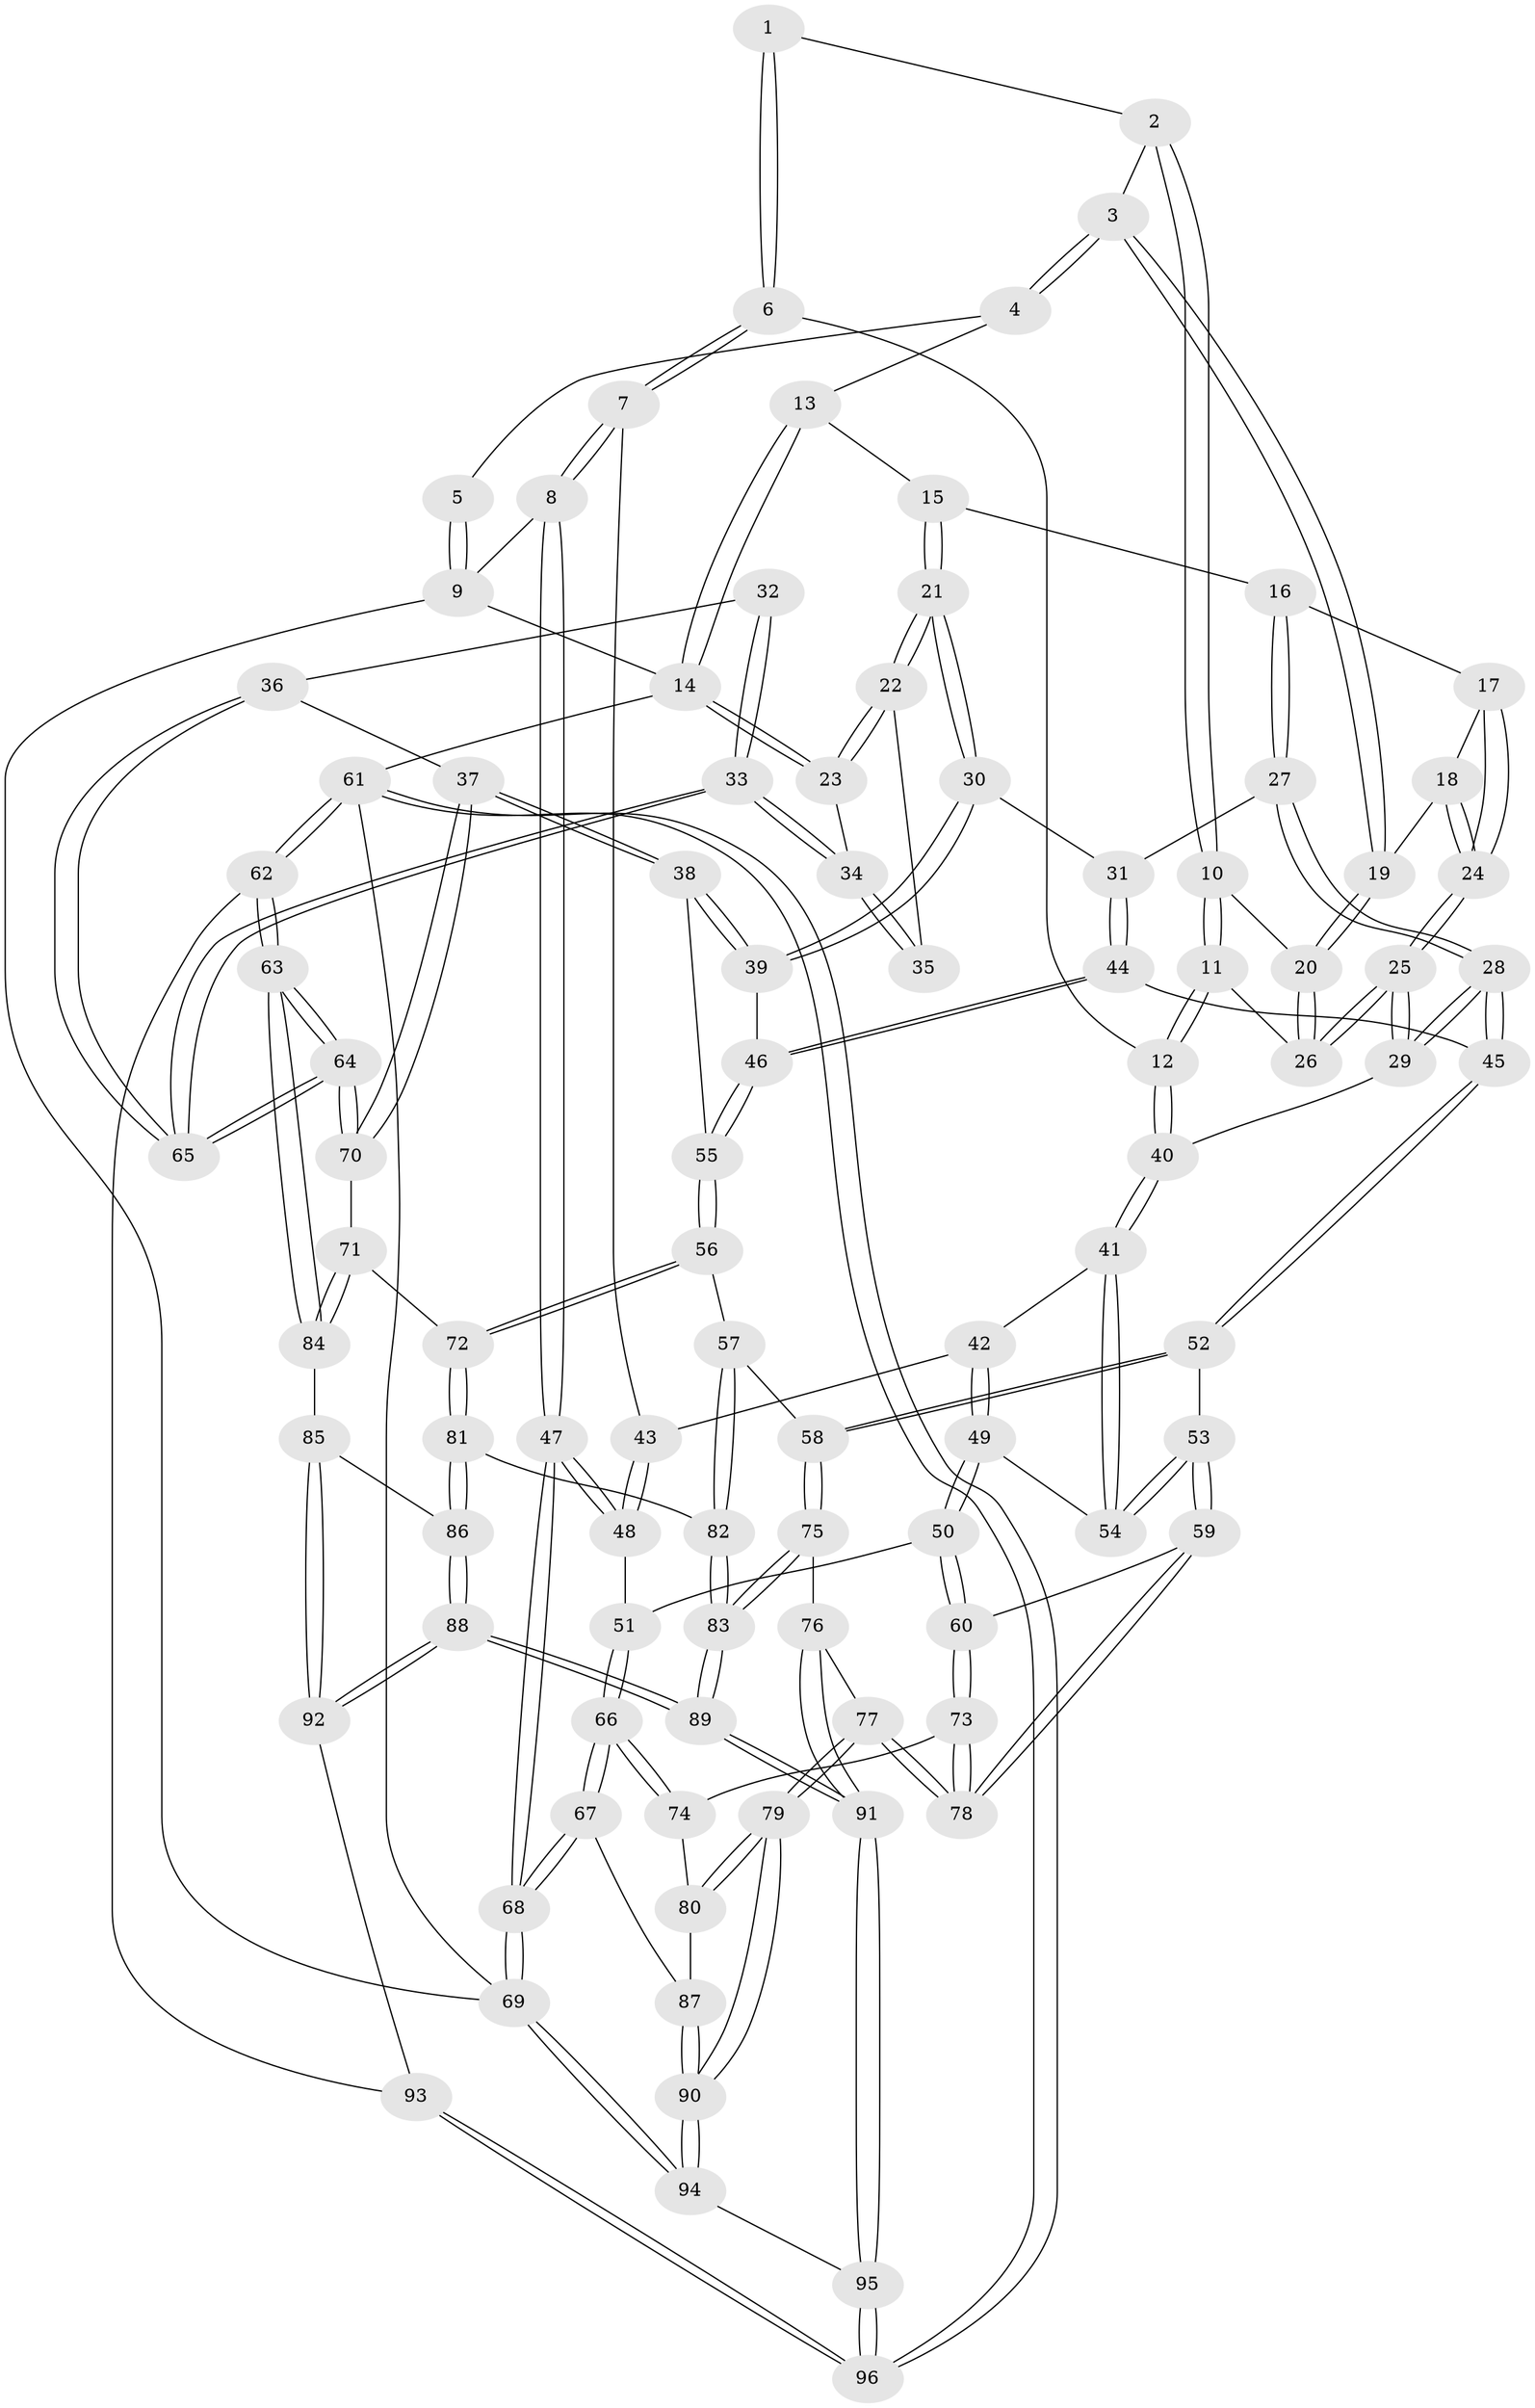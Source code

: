 // Generated by graph-tools (version 1.1) at 2025/27/03/09/25 03:27:13]
// undirected, 96 vertices, 237 edges
graph export_dot {
graph [start="1"]
  node [color=gray90,style=filled];
  1 [pos="+0.21400033826195525+0.030112137621183067"];
  2 [pos="+0.26097049665941185+0.0464272878144867"];
  3 [pos="+0.41720700649922693+0.005045790322696135"];
  4 [pos="+0.4862948296199216+0"];
  5 [pos="+0.17001099511536105+0"];
  6 [pos="+0.17108953576469665+0.1620740179403785"];
  7 [pos="+0.16315851249038102+0.16395536201246177"];
  8 [pos="+0+0"];
  9 [pos="+0+0"];
  10 [pos="+0.2974283539438453+0.10901772160339783"];
  11 [pos="+0.2463118311252859+0.14108849476888602"];
  12 [pos="+0.1872278522200574+0.16594402771325878"];
  13 [pos="+0.6339832549469482+0"];
  14 [pos="+1+0"];
  15 [pos="+0.6681633842809765+0"];
  16 [pos="+0.549370060373338+0.176614120181569"];
  17 [pos="+0.5332148629003469+0.17264985537346095"];
  18 [pos="+0.4766681092437054+0.12390533960759322"];
  19 [pos="+0.4109968250528479+0.03782528852978563"];
  20 [pos="+0.37964146750246797+0.08665585809060694"];
  21 [pos="+0.7889206757866607+0.14389028015417119"];
  22 [pos="+0.8680817500467137+0.13931908152721179"];
  23 [pos="+1+0"];
  24 [pos="+0.4196958628102006+0.22579742435019287"];
  25 [pos="+0.3846063418463583+0.24887417735404366"];
  26 [pos="+0.37823929849081817+0.20064441030145433"];
  27 [pos="+0.5545228541988625+0.18563132428454374"];
  28 [pos="+0.5475700871078986+0.34056695552154154"];
  29 [pos="+0.36913068693552054+0.30695261835140486"];
  30 [pos="+0.7801604328563104+0.16485602234351565"];
  31 [pos="+0.7128387128080553+0.20324514838499483"];
  32 [pos="+0.8958193628809279+0.16639103515567844"];
  33 [pos="+1+0.34346323539195506"];
  34 [pos="+1+0.21045417916687317"];
  35 [pos="+0.886029264615329+0.15389893777807392"];
  36 [pos="+1+0.4208333771576407"];
  37 [pos="+0.9158141464622803+0.447893283584659"];
  38 [pos="+0.8964827120742668+0.43970221248019636"];
  39 [pos="+0.8166870525679193+0.3378178168945715"];
  40 [pos="+0.35135918998154414+0.31779442905230737"];
  41 [pos="+0.3512883797153317+0.3179152069696306"];
  42 [pos="+0.1383023941542758+0.2898221772621975"];
  43 [pos="+0.13483268554548272+0.2871814935004912"];
  44 [pos="+0.601159260896234+0.3554859699746451"];
  45 [pos="+0.5564009957085987+0.34815082330725894"];
  46 [pos="+0.6179869134052518+0.3690486798547246"];
  47 [pos="+0+0.34099470576432683"];
  48 [pos="+0+0.38277288506772544"];
  49 [pos="+0.241891384562697+0.4218221105126821"];
  50 [pos="+0.18421193409888656+0.5081897490456747"];
  51 [pos="+0.0845621243822233+0.450139202153159"];
  52 [pos="+0.4667667328046007+0.563869170631951"];
  53 [pos="+0.44870783699982314+0.5621003507090132"];
  54 [pos="+0.3386869004283815+0.3471740083156435"];
  55 [pos="+0.6826226804611968+0.5007294368396938"];
  56 [pos="+0.6440919583160334+0.5878372110931814"];
  57 [pos="+0.5765728739584122+0.6288803458869153"];
  58 [pos="+0.5656894030971281+0.6302046711315992"];
  59 [pos="+0.36712511159025807+0.5970810620493514"];
  60 [pos="+0.1842325955643673+0.5082828676026333"];
  61 [pos="+1+1"];
  62 [pos="+1+0.9424390350434091"];
  63 [pos="+1+0.8584400751419194"];
  64 [pos="+1+0.7797106474935244"];
  65 [pos="+1+0.4141653104877731"];
  66 [pos="+0+0.6797581416713602"];
  67 [pos="+0+0.7091634057740566"];
  68 [pos="+0+0.7074839987560251"];
  69 [pos="+0+1"];
  70 [pos="+0.8627905082222688+0.6597459509966973"];
  71 [pos="+0.8617213315458947+0.6606972839952018"];
  72 [pos="+0.8268425032473733+0.6678632316116162"];
  73 [pos="+0.1460574618745681+0.6008117766420854"];
  74 [pos="+0.12762711858941897+0.6217806984761355"];
  75 [pos="+0.49898806798014117+0.7864491615233411"];
  76 [pos="+0.4306948511944564+0.8123138186915005"];
  77 [pos="+0.31945104919722966+0.8314945659676263"];
  78 [pos="+0.31844347445806975+0.7378452295769378"];
  79 [pos="+0.29813262132025986+0.8561106548577012"];
  80 [pos="+0.16254634158547696+0.7570371652014989"];
  81 [pos="+0.7435790868325043+0.7713402881062054"];
  82 [pos="+0.6929651564839975+0.7777942224786429"];
  83 [pos="+0.6227023128517596+0.8985511880588769"];
  84 [pos="+0.8918455540907175+0.8098076074557118"];
  85 [pos="+0.8616730270517379+0.851912761617518"];
  86 [pos="+0.7846576862174448+0.8296210166727905"];
  87 [pos="+0.03422655885354082+0.8005024935677997"];
  88 [pos="+0.7156719862449856+0.9384231947181496"];
  89 [pos="+0.6408685209469246+0.9774059537833916"];
  90 [pos="+0.22133572381367908+1"];
  91 [pos="+0.6011361513131734+1"];
  92 [pos="+0.868801286449076+0.9243259490017135"];
  93 [pos="+0.8754820684635632+0.9330132515454037"];
  94 [pos="+0.21424419999042063+1"];
  95 [pos="+0.5934509854131724+1"];
  96 [pos="+0.8186639604445826+1"];
  1 -- 2;
  1 -- 6;
  1 -- 6;
  2 -- 3;
  2 -- 10;
  2 -- 10;
  3 -- 4;
  3 -- 4;
  3 -- 19;
  3 -- 19;
  4 -- 5;
  4 -- 13;
  5 -- 9;
  5 -- 9;
  6 -- 7;
  6 -- 7;
  6 -- 12;
  7 -- 8;
  7 -- 8;
  7 -- 43;
  8 -- 9;
  8 -- 47;
  8 -- 47;
  9 -- 14;
  9 -- 69;
  10 -- 11;
  10 -- 11;
  10 -- 20;
  11 -- 12;
  11 -- 12;
  11 -- 26;
  12 -- 40;
  12 -- 40;
  13 -- 14;
  13 -- 14;
  13 -- 15;
  14 -- 23;
  14 -- 23;
  14 -- 61;
  15 -- 16;
  15 -- 21;
  15 -- 21;
  16 -- 17;
  16 -- 27;
  16 -- 27;
  17 -- 18;
  17 -- 24;
  17 -- 24;
  18 -- 19;
  18 -- 24;
  18 -- 24;
  19 -- 20;
  19 -- 20;
  20 -- 26;
  20 -- 26;
  21 -- 22;
  21 -- 22;
  21 -- 30;
  21 -- 30;
  22 -- 23;
  22 -- 23;
  22 -- 35;
  23 -- 34;
  24 -- 25;
  24 -- 25;
  25 -- 26;
  25 -- 26;
  25 -- 29;
  25 -- 29;
  27 -- 28;
  27 -- 28;
  27 -- 31;
  28 -- 29;
  28 -- 29;
  28 -- 45;
  28 -- 45;
  29 -- 40;
  30 -- 31;
  30 -- 39;
  30 -- 39;
  31 -- 44;
  31 -- 44;
  32 -- 33;
  32 -- 33;
  32 -- 36;
  33 -- 34;
  33 -- 34;
  33 -- 65;
  33 -- 65;
  34 -- 35;
  34 -- 35;
  36 -- 37;
  36 -- 65;
  36 -- 65;
  37 -- 38;
  37 -- 38;
  37 -- 70;
  37 -- 70;
  38 -- 39;
  38 -- 39;
  38 -- 55;
  39 -- 46;
  40 -- 41;
  40 -- 41;
  41 -- 42;
  41 -- 54;
  41 -- 54;
  42 -- 43;
  42 -- 49;
  42 -- 49;
  43 -- 48;
  43 -- 48;
  44 -- 45;
  44 -- 46;
  44 -- 46;
  45 -- 52;
  45 -- 52;
  46 -- 55;
  46 -- 55;
  47 -- 48;
  47 -- 48;
  47 -- 68;
  47 -- 68;
  48 -- 51;
  49 -- 50;
  49 -- 50;
  49 -- 54;
  50 -- 51;
  50 -- 60;
  50 -- 60;
  51 -- 66;
  51 -- 66;
  52 -- 53;
  52 -- 58;
  52 -- 58;
  53 -- 54;
  53 -- 54;
  53 -- 59;
  53 -- 59;
  55 -- 56;
  55 -- 56;
  56 -- 57;
  56 -- 72;
  56 -- 72;
  57 -- 58;
  57 -- 82;
  57 -- 82;
  58 -- 75;
  58 -- 75;
  59 -- 60;
  59 -- 78;
  59 -- 78;
  60 -- 73;
  60 -- 73;
  61 -- 62;
  61 -- 62;
  61 -- 96;
  61 -- 96;
  61 -- 69;
  62 -- 63;
  62 -- 63;
  62 -- 93;
  63 -- 64;
  63 -- 64;
  63 -- 84;
  63 -- 84;
  64 -- 65;
  64 -- 65;
  64 -- 70;
  64 -- 70;
  66 -- 67;
  66 -- 67;
  66 -- 74;
  66 -- 74;
  67 -- 68;
  67 -- 68;
  67 -- 87;
  68 -- 69;
  68 -- 69;
  69 -- 94;
  69 -- 94;
  70 -- 71;
  71 -- 72;
  71 -- 84;
  71 -- 84;
  72 -- 81;
  72 -- 81;
  73 -- 74;
  73 -- 78;
  73 -- 78;
  74 -- 80;
  75 -- 76;
  75 -- 83;
  75 -- 83;
  76 -- 77;
  76 -- 91;
  76 -- 91;
  77 -- 78;
  77 -- 78;
  77 -- 79;
  77 -- 79;
  79 -- 80;
  79 -- 80;
  79 -- 90;
  79 -- 90;
  80 -- 87;
  81 -- 82;
  81 -- 86;
  81 -- 86;
  82 -- 83;
  82 -- 83;
  83 -- 89;
  83 -- 89;
  84 -- 85;
  85 -- 86;
  85 -- 92;
  85 -- 92;
  86 -- 88;
  86 -- 88;
  87 -- 90;
  87 -- 90;
  88 -- 89;
  88 -- 89;
  88 -- 92;
  88 -- 92;
  89 -- 91;
  89 -- 91;
  90 -- 94;
  90 -- 94;
  91 -- 95;
  91 -- 95;
  92 -- 93;
  93 -- 96;
  93 -- 96;
  94 -- 95;
  95 -- 96;
  95 -- 96;
}
